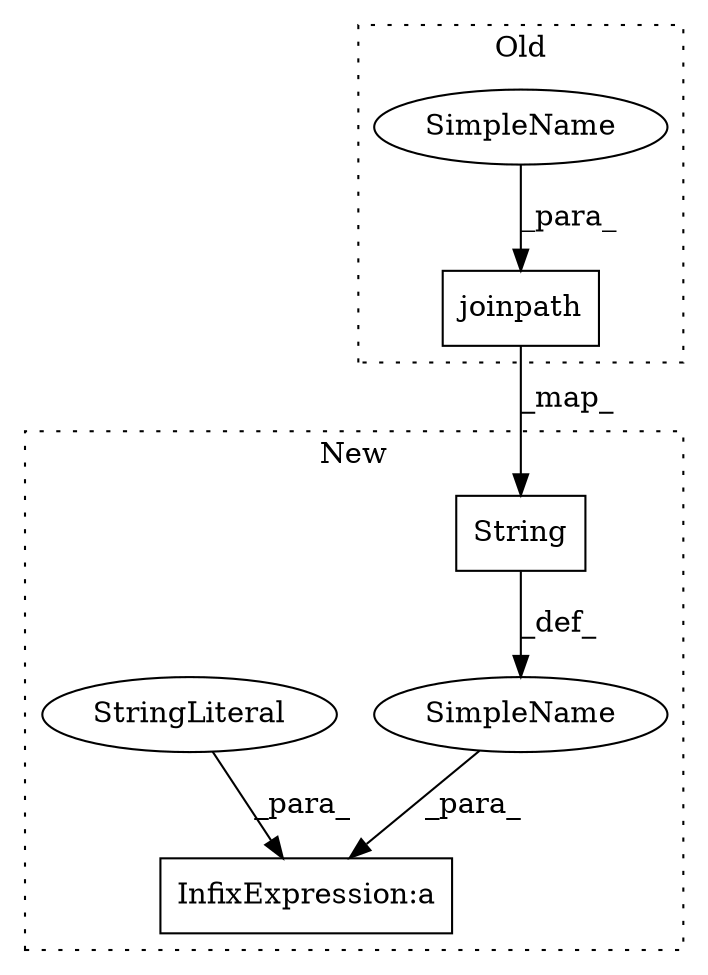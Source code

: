 digraph G {
subgraph cluster0 {
1 [label="joinpath" a="32" s="5590,5608" l="9,1" shape="box"];
6 [label="SimpleName" a="42" s="5599" l="9" shape="ellipse"];
label = "Old";
style="dotted";
}
subgraph cluster1 {
2 [label="String" a="32" s="5538,5560" l="7,1" shape="box"];
3 [label="SimpleName" a="42" s="" l="" shape="ellipse"];
4 [label="InfixExpression:a" a="27" s="5561" l="3" shape="box"];
5 [label="StringLiteral" a="45" s="5564" l="5" shape="ellipse"];
label = "New";
style="dotted";
}
1 -> 2 [label="_map_"];
2 -> 3 [label="_def_"];
3 -> 4 [label="_para_"];
5 -> 4 [label="_para_"];
6 -> 1 [label="_para_"];
}